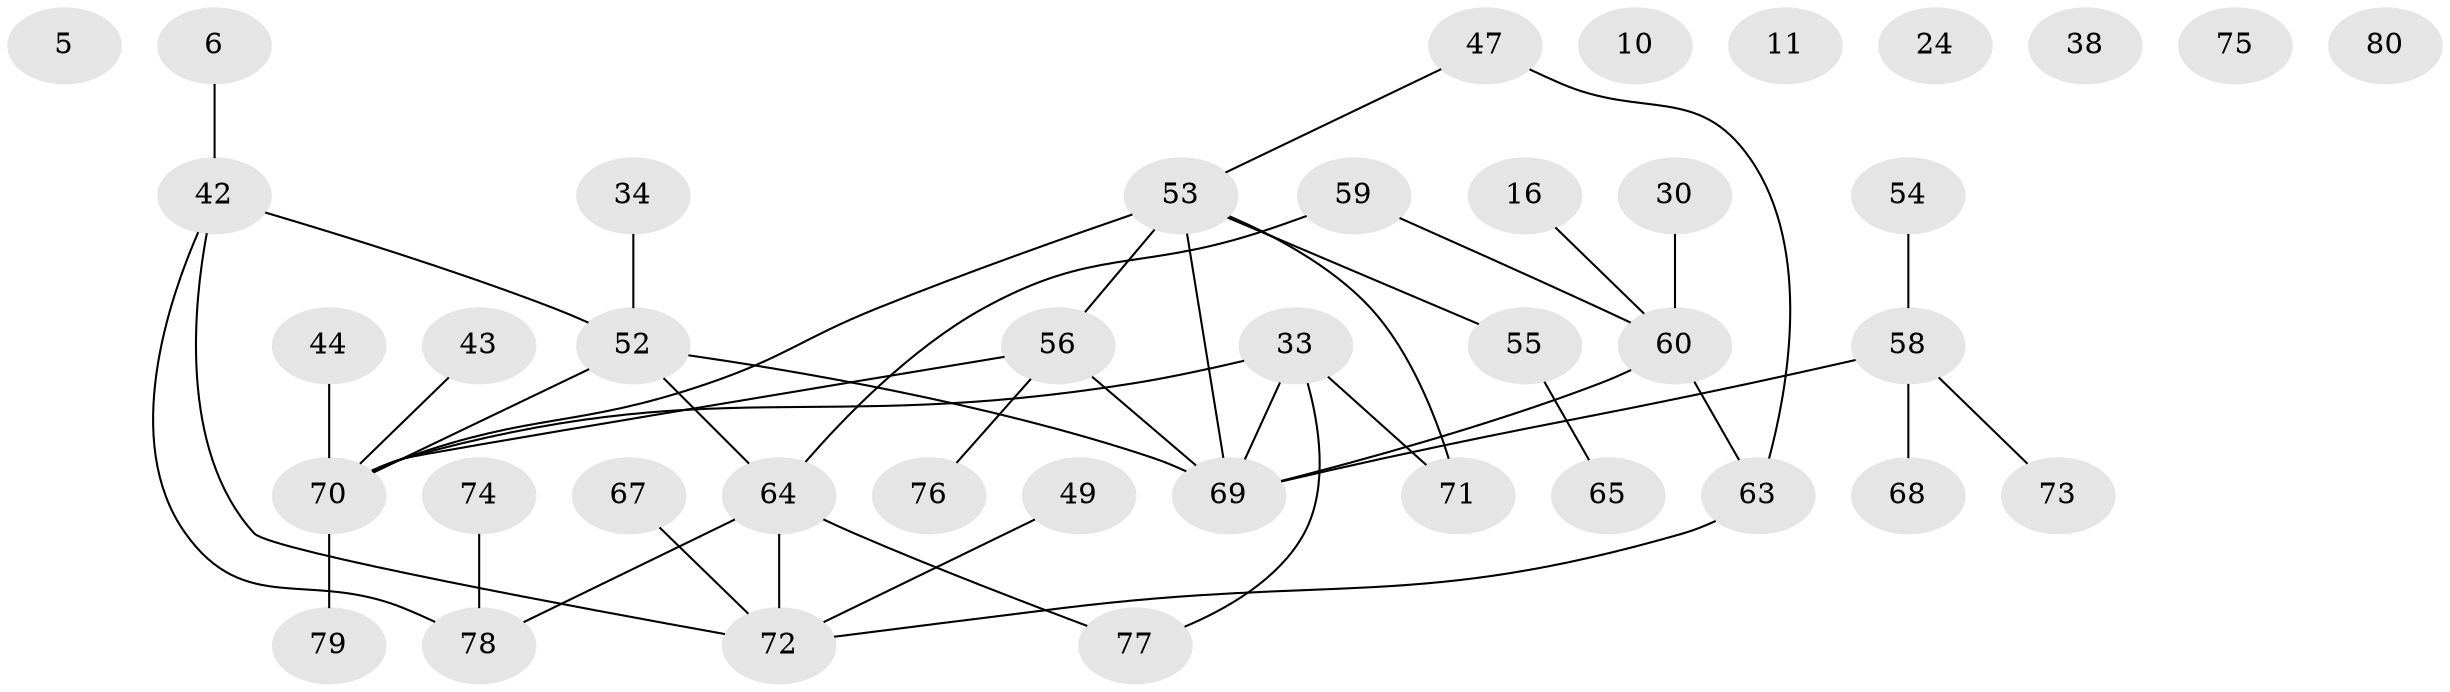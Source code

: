 // original degree distribution, {3: 0.225, 2: 0.3, 0: 0.0875, 1: 0.2, 4: 0.1125, 5: 0.05, 6: 0.025}
// Generated by graph-tools (version 1.1) at 2025/40/03/09/25 04:40:46]
// undirected, 40 vertices, 43 edges
graph export_dot {
graph [start="1"]
  node [color=gray90,style=filled];
  5;
  6;
  10;
  11;
  16;
  24;
  30;
  33 [super="+18"];
  34;
  38;
  42 [super="+36"];
  43 [super="+25+35"];
  44;
  47;
  49;
  52 [super="+28"];
  53 [super="+20+48"];
  54;
  55 [super="+23+39"];
  56 [super="+8+40+45+50+51"];
  58;
  59;
  60 [super="+57"];
  63;
  64 [super="+7+4+41+46"];
  65;
  67;
  68;
  69 [super="+62"];
  70 [super="+21+22"];
  71;
  72 [super="+31"];
  73;
  74;
  75;
  76 [super="+32"];
  77 [super="+12+15+66"];
  78 [super="+61"];
  79;
  80;
  6 -- 42;
  16 -- 60;
  30 -- 60;
  33 -- 70;
  33 -- 71;
  33 -- 77 [weight=2];
  33 -- 69;
  34 -- 52;
  42 -- 52 [weight=2];
  42 -- 72 [weight=2];
  42 -- 78;
  43 -- 70;
  44 -- 70;
  47 -- 63;
  47 -- 53;
  49 -- 72 [weight=2];
  52 -- 70;
  52 -- 69 [weight=2];
  52 -- 64;
  53 -- 71;
  53 -- 70 [weight=2];
  53 -- 69;
  53 -- 55;
  53 -- 56;
  54 -- 58;
  55 -- 65;
  56 -- 76;
  56 -- 69;
  56 -- 70;
  58 -- 68;
  58 -- 69;
  58 -- 73;
  59 -- 60;
  59 -- 64;
  60 -- 63 [weight=2];
  60 -- 69;
  63 -- 72 [weight=2];
  64 -- 72 [weight=2];
  64 -- 77 [weight=2];
  64 -- 78;
  67 -- 72;
  70 -- 79;
  74 -- 78;
}
